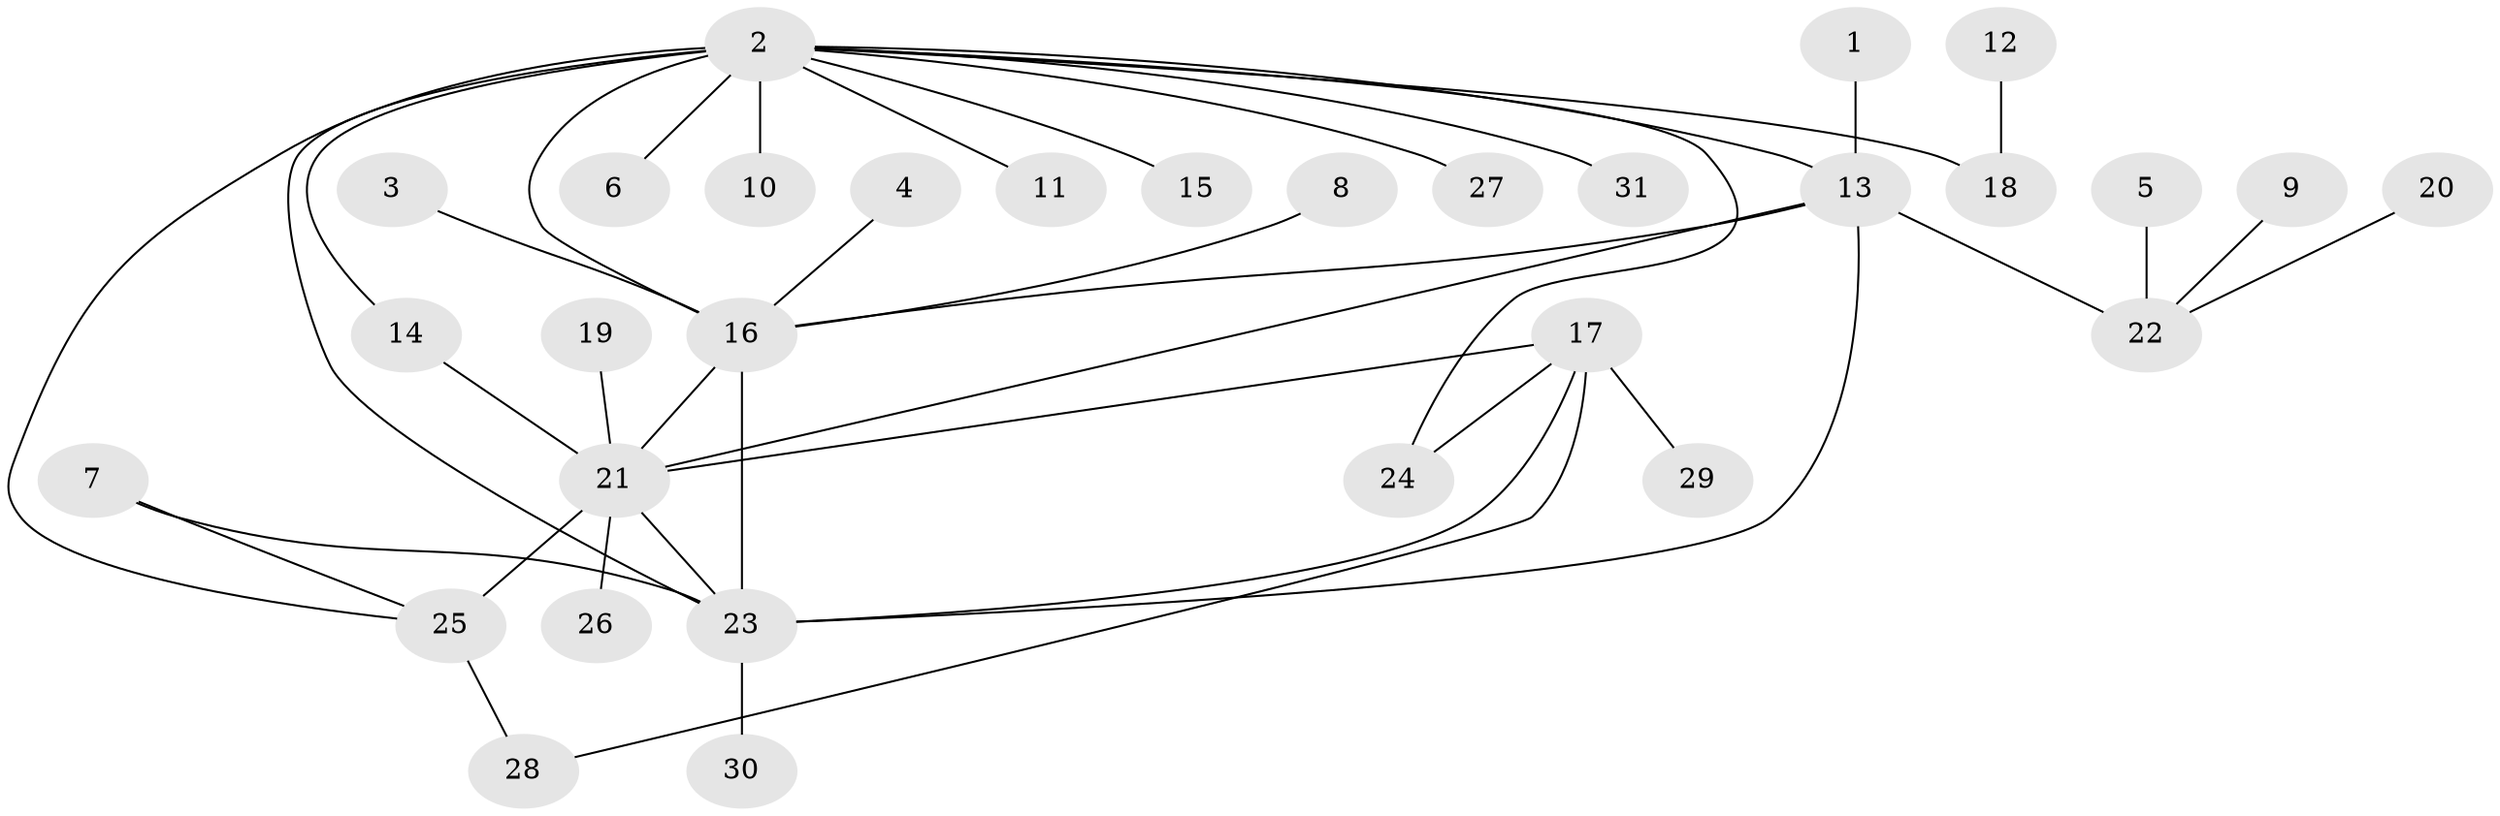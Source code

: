 // original degree distribution, {10: 0.016129032258064516, 7: 0.06451612903225806, 4: 0.06451612903225806, 5: 0.016129032258064516, 8: 0.03225806451612903, 6: 0.016129032258064516, 3: 0.08064516129032258, 11: 0.016129032258064516, 2: 0.16129032258064516, 1: 0.532258064516129}
// Generated by graph-tools (version 1.1) at 2025/26/03/09/25 03:26:40]
// undirected, 31 vertices, 41 edges
graph export_dot {
graph [start="1"]
  node [color=gray90,style=filled];
  1;
  2;
  3;
  4;
  5;
  6;
  7;
  8;
  9;
  10;
  11;
  12;
  13;
  14;
  15;
  16;
  17;
  18;
  19;
  20;
  21;
  22;
  23;
  24;
  25;
  26;
  27;
  28;
  29;
  30;
  31;
  1 -- 13 [weight=1.0];
  2 -- 6 [weight=1.0];
  2 -- 10 [weight=1.0];
  2 -- 11 [weight=1.0];
  2 -- 13 [weight=1.0];
  2 -- 14 [weight=1.0];
  2 -- 15 [weight=1.0];
  2 -- 16 [weight=2.0];
  2 -- 18 [weight=1.0];
  2 -- 23 [weight=2.0];
  2 -- 24 [weight=1.0];
  2 -- 25 [weight=1.0];
  2 -- 27 [weight=1.0];
  2 -- 31 [weight=1.0];
  3 -- 16 [weight=1.0];
  4 -- 16 [weight=1.0];
  5 -- 22 [weight=1.0];
  7 -- 23 [weight=1.0];
  7 -- 25 [weight=1.0];
  8 -- 16 [weight=1.0];
  9 -- 22 [weight=1.0];
  12 -- 18 [weight=1.0];
  13 -- 16 [weight=1.0];
  13 -- 21 [weight=1.0];
  13 -- 22 [weight=2.0];
  13 -- 23 [weight=1.0];
  14 -- 21 [weight=1.0];
  16 -- 21 [weight=1.0];
  16 -- 23 [weight=2.0];
  17 -- 21 [weight=1.0];
  17 -- 23 [weight=2.0];
  17 -- 24 [weight=1.0];
  17 -- 28 [weight=1.0];
  17 -- 29 [weight=1.0];
  19 -- 21 [weight=1.0];
  20 -- 22 [weight=1.0];
  21 -- 23 [weight=2.0];
  21 -- 25 [weight=2.0];
  21 -- 26 [weight=1.0];
  23 -- 30 [weight=1.0];
  25 -- 28 [weight=1.0];
}
